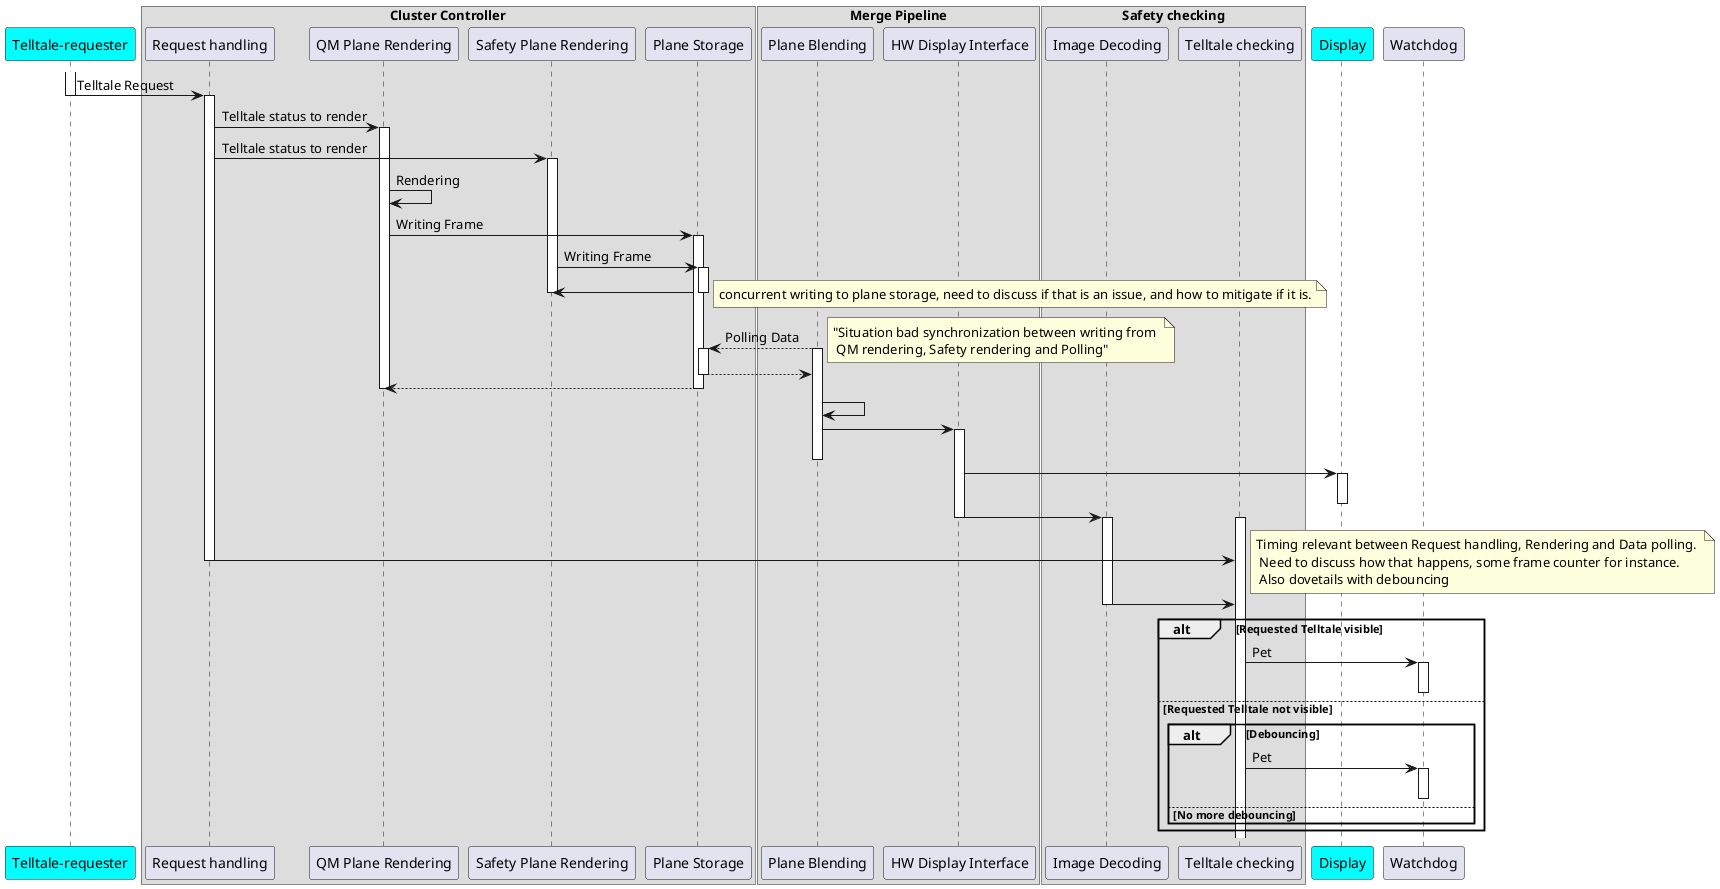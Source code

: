 @startuml
'skinparam wrapWidth 200
participant "Telltale-requester" as TR #Aqua

box "Cluster Controller"
participant "Request handling"  as Request_handling order 5
participant "QM Plane Rendering" as Rendering_QM order 10
participant "Safety Plane Rendering" as Rendering_Safety order 13
participant "Plane Storage" as Plane_storage order 15

end box
box "Merge Pipeline"
'participant "Configuration Data" as Configuration_data order 35
participant "Plane Blending" as Plane_blending order 35
participant "HW Display Interface" as Display_Interface order 40
end box

box "Safety checking"
participant "Image Decoding" as Decoding order 45
participant "Telltale checking" as Telltale_checking order 50
end box

participant "Display" as Display order 55 #Aqua
'participant "Backlight" as Backlight order 40
participant "Watchdog" as WD order 60

activate TR
TR -> Request_handling : Telltale Request
deactivate TR 

activate Request_handling 
Request_handling -> Rendering_QM : Telltale status to render
activate Rendering_QM
Request_handling -> Rendering_Safety : Telltale status to render
activate Rendering_Safety 

Rendering_QM -> Rendering_QM : Rendering
Rendering_QM -> Plane_storage : Writing Frame
activate Plane_storage

Rendering_Safety -> Plane_storage : Writing Frame
activate Plane_storage
Plane_storage -> Rendering_Safety
deactivate Plane_storage
note right : concurrent writing to plane storage, need to discuss if that is an issue, and how to mitigate if it is.
deactivate Rendering_Safety

' Polling while frame is written
Plane_blending --> Plane_storage : Polling Data
note right: "Situation bad synchronization between writing from \n QM rendering, Safety rendering and Polling"
activate Plane_storage
activate Plane_blending
Plane_storage --> Plane_blending
deactivate Plane_storage
Plane_storage --> Rendering_QM 
deactivate Rendering_QM
deactivate Plane_storage

Plane_blending -> Plane_blending
Plane_blending -> Display_Interface
activate Display_Interface
deactivate Plane_blending
deactivate Plane_storage
 
Display_Interface-> Display
activate Display
deactivate Display 
Display_Interface -> Decoding
deactivate Display_Interface
activate Decoding
activate Telltale_checking
Request_handling -> Telltale_checking
deactivate Request_handling 
note right: Timing relevant between Request handling, Rendering and Data polling. \n Need to discuss how that happens, some frame counter for instance. \n Also dovetails with debouncing
Decoding -> Telltale_checking
deactivate Decoding
' Telltale checking stuff
alt Requested Telltale visible
Telltale_checking -> WD : Pet
activate WD
deactivate WD
else Requested Telltale not visible
alt Debouncing 
Telltale_checking -> WD : Pet
activate WD
deactivate WD
else No more debouncing
end
end

@enduml